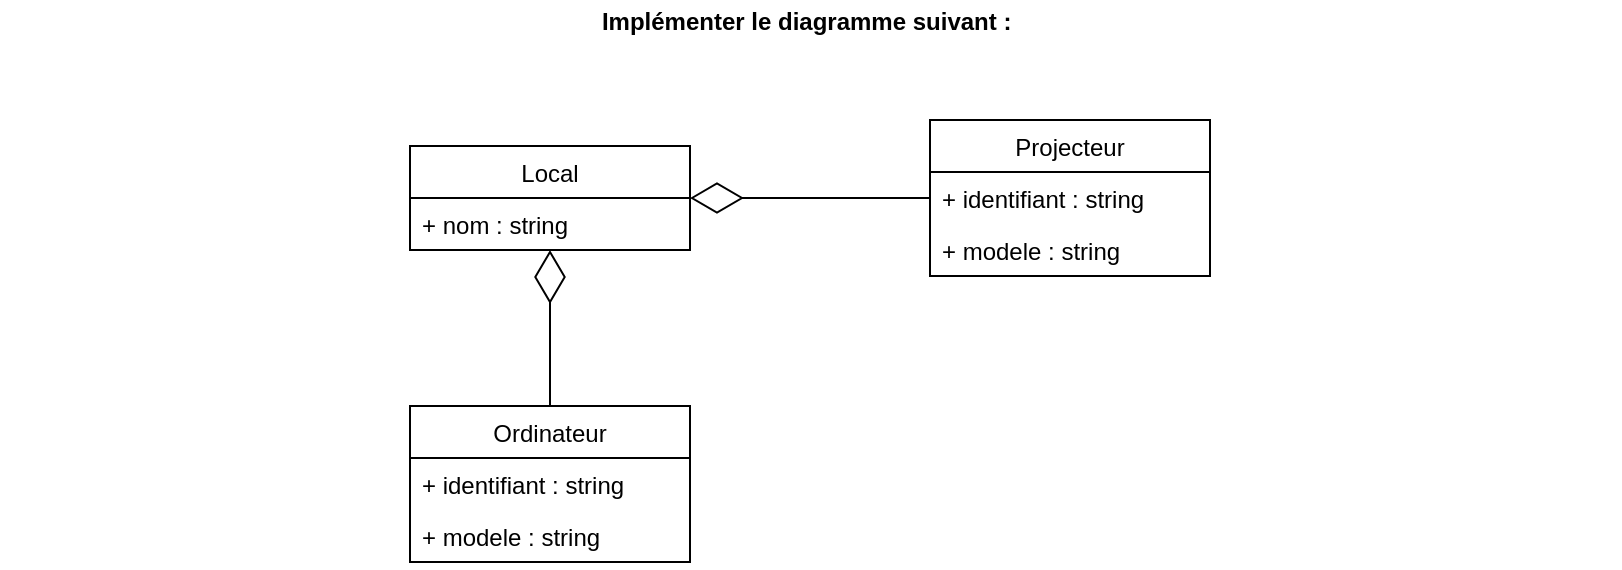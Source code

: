 <mxfile version="12.2.4" pages="1"><diagram id="jWmJAdBr6_lCAO0lFADg" name="Page-1"><mxGraphModel dx="1039" dy="592" grid="1" gridSize="10" guides="1" tooltips="1" connect="1" arrows="1" fold="1" page="1" pageScale="1" pageWidth="850" pageHeight="1100" math="0" shadow="0"><root><mxCell id="0"/><mxCell id="1" parent="0"/><mxCell id="2" value="Local" style="swimlane;fontStyle=0;childLayout=stackLayout;horizontal=1;startSize=26;fillColor=none;horizontalStack=0;resizeParent=1;resizeParentMax=0;resizeLast=0;collapsible=1;marginBottom=0;" parent="1" vertex="1"><mxGeometry x="225" y="93" width="140" height="52" as="geometry"/></mxCell><mxCell id="3" value="+ nom : string" style="text;strokeColor=none;fillColor=none;align=left;verticalAlign=top;spacingLeft=4;spacingRight=4;overflow=hidden;rotatable=0;points=[[0,0.5],[1,0.5]];portConstraint=eastwest;" parent="2" vertex="1"><mxGeometry y="26" width="140" height="26" as="geometry"/></mxCell><mxCell id="6" value="Ordinateur" style="swimlane;fontStyle=0;childLayout=stackLayout;horizontal=1;startSize=26;fillColor=none;horizontalStack=0;resizeParent=1;resizeParentMax=0;resizeLast=0;collapsible=1;marginBottom=0;" parent="1" vertex="1"><mxGeometry x="225" y="223" width="140" height="78" as="geometry"/></mxCell><mxCell id="7" value="+ identifiant : string" style="text;strokeColor=none;fillColor=none;align=left;verticalAlign=top;spacingLeft=4;spacingRight=4;overflow=hidden;rotatable=0;points=[[0,0.5],[1,0.5]];portConstraint=eastwest;" parent="6" vertex="1"><mxGeometry y="26" width="140" height="26" as="geometry"/></mxCell><mxCell id="8" value="+ modele : string" style="text;strokeColor=none;fillColor=none;align=left;verticalAlign=top;spacingLeft=4;spacingRight=4;overflow=hidden;rotatable=0;points=[[0,0.5],[1,0.5]];portConstraint=eastwest;" parent="6" vertex="1"><mxGeometry y="52" width="140" height="26" as="geometry"/></mxCell><mxCell id="10" value="Projecteur" style="swimlane;fontStyle=0;childLayout=stackLayout;horizontal=1;startSize=26;fillColor=none;horizontalStack=0;resizeParent=1;resizeParentMax=0;resizeLast=0;collapsible=1;marginBottom=0;" parent="1" vertex="1"><mxGeometry x="485" y="80" width="140" height="78" as="geometry"/></mxCell><mxCell id="11" value="+ identifiant : string" style="text;strokeColor=none;fillColor=none;align=left;verticalAlign=top;spacingLeft=4;spacingRight=4;overflow=hidden;rotatable=0;points=[[0,0.5],[1,0.5]];portConstraint=eastwest;" parent="10" vertex="1"><mxGeometry y="26" width="140" height="26" as="geometry"/></mxCell><mxCell id="12" value="+ modele : string" style="text;strokeColor=none;fillColor=none;align=left;verticalAlign=top;spacingLeft=4;spacingRight=4;overflow=hidden;rotatable=0;points=[[0,0.5],[1,0.5]];portConstraint=eastwest;" parent="10" vertex="1"><mxGeometry y="52" width="140" height="26" as="geometry"/></mxCell><mxCell id="15" value="" style="endArrow=diamondThin;endFill=0;endSize=24;html=1;" parent="1" source="6" target="2" edge="1"><mxGeometry width="160" relative="1" as="geometry"><mxPoint x="45" y="173" as="sourcePoint"/><mxPoint x="205" y="173" as="targetPoint"/></mxGeometry></mxCell><mxCell id="16" value="" style="endArrow=diamondThin;endFill=0;endSize=24;html=1;" parent="1" source="10" target="2" edge="1"><mxGeometry width="160" relative="1" as="geometry"><mxPoint x="45" y="173" as="sourcePoint"/><mxPoint x="205" y="173" as="targetPoint"/></mxGeometry></mxCell><mxCell id="17" value="Implémenter le diagramme suivant : " style="text;align=center;fontStyle=1;verticalAlign=middle;spacingLeft=3;spacingRight=3;strokeColor=none;rotatable=0;points=[[0,0.5],[1,0.5]];portConstraint=eastwest;" parent="1" vertex="1"><mxGeometry x="20" y="20" width="810" height="20" as="geometry"/></mxCell></root></mxGraphModel></diagram></mxfile>